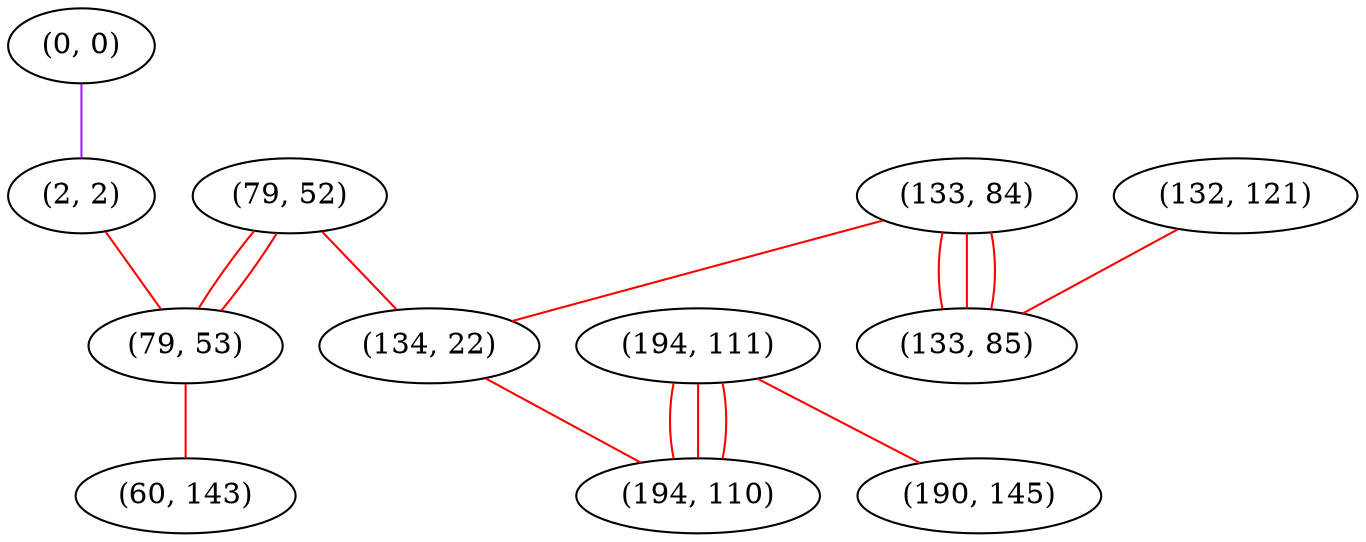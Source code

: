 graph "" {
"(0, 0)";
"(79, 52)";
"(2, 2)";
"(79, 53)";
"(133, 84)";
"(60, 143)";
"(132, 121)";
"(133, 85)";
"(134, 22)";
"(194, 111)";
"(190, 145)";
"(194, 110)";
"(0, 0)" -- "(2, 2)"  [color=purple, key=0, weight=4];
"(79, 52)" -- "(79, 53)"  [color=red, key=0, weight=1];
"(79, 52)" -- "(79, 53)"  [color=red, key=1, weight=1];
"(79, 52)" -- "(134, 22)"  [color=red, key=0, weight=1];
"(2, 2)" -- "(79, 53)"  [color=red, key=0, weight=1];
"(79, 53)" -- "(60, 143)"  [color=red, key=0, weight=1];
"(133, 84)" -- "(133, 85)"  [color=red, key=0, weight=1];
"(133, 84)" -- "(133, 85)"  [color=red, key=1, weight=1];
"(133, 84)" -- "(133, 85)"  [color=red, key=2, weight=1];
"(133, 84)" -- "(134, 22)"  [color=red, key=0, weight=1];
"(132, 121)" -- "(133, 85)"  [color=red, key=0, weight=1];
"(134, 22)" -- "(194, 110)"  [color=red, key=0, weight=1];
"(194, 111)" -- "(190, 145)"  [color=red, key=0, weight=1];
"(194, 111)" -- "(194, 110)"  [color=red, key=0, weight=1];
"(194, 111)" -- "(194, 110)"  [color=red, key=1, weight=1];
"(194, 111)" -- "(194, 110)"  [color=red, key=2, weight=1];
}
